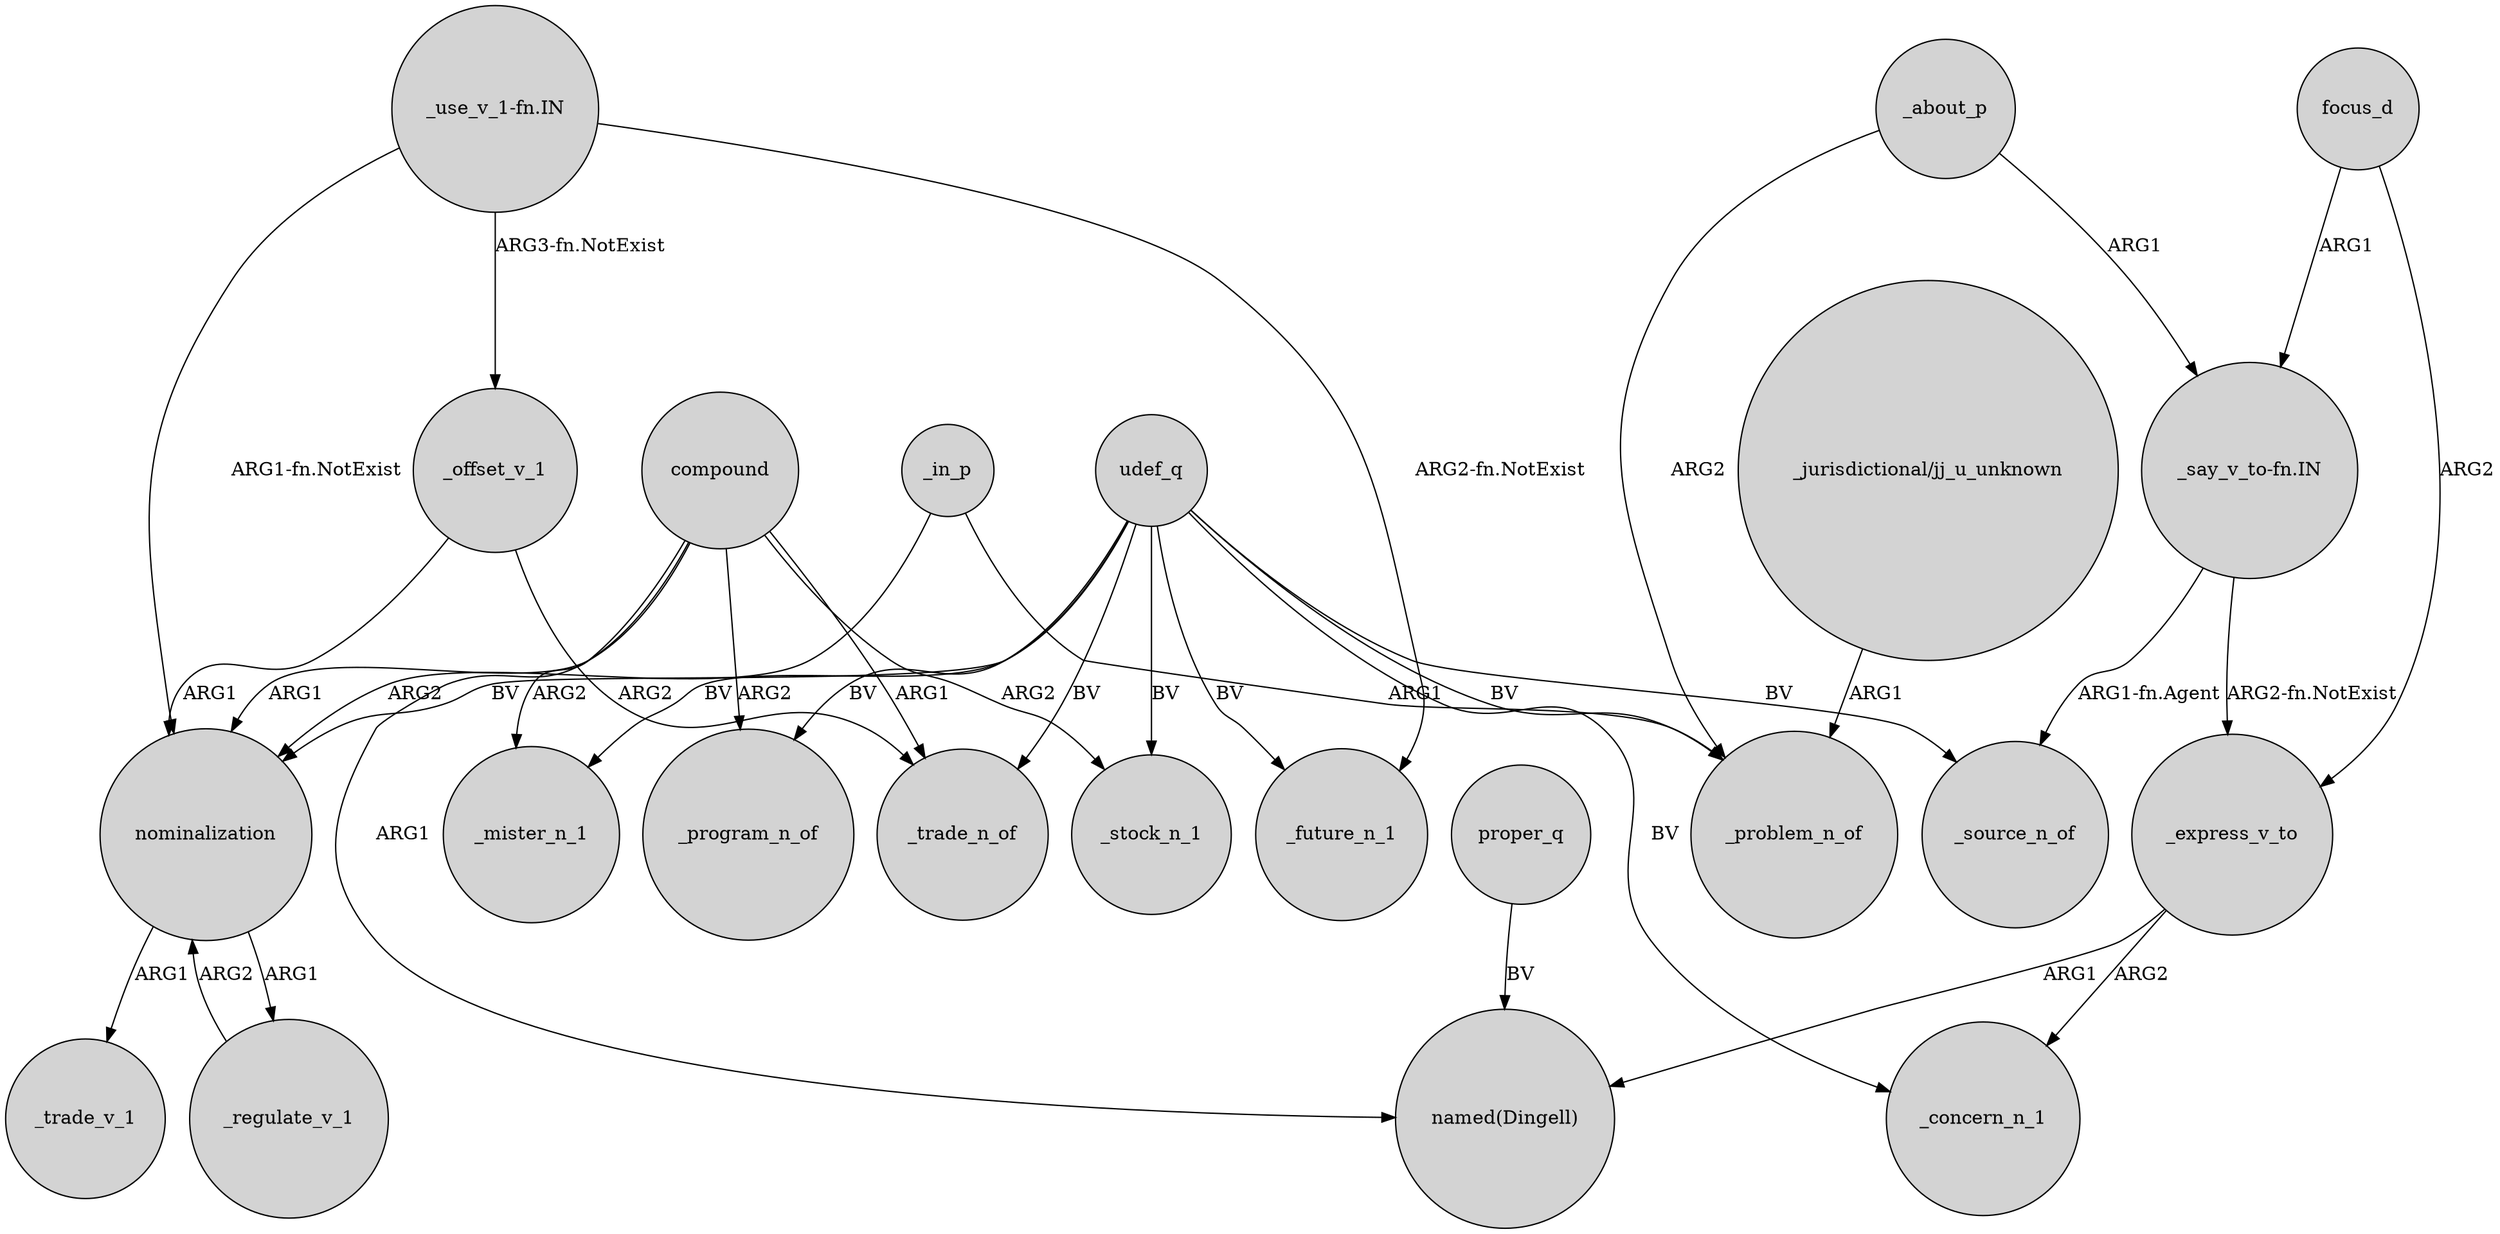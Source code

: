 digraph {
	node [shape=circle style=filled]
	compound -> _program_n_of [label=ARG2]
	udef_q -> _trade_n_of [label=BV]
	_about_p -> "_say_v_to-fn.IN" [label=ARG1]
	proper_q -> "named(Dingell)" [label=BV]
	"_use_v_1-fn.IN" -> _future_n_1 [label="ARG2-fn.NotExist"]
	nominalization -> _regulate_v_1 [label=ARG1]
	compound -> _mister_n_1 [label=ARG2]
	compound -> _trade_n_of [label=ARG1]
	"_jurisdictional/jj_u_unknown" -> _problem_n_of [label=ARG1]
	"_say_v_to-fn.IN" -> _source_n_of [label="ARG1-fn.Agent"]
	_regulate_v_1 -> nominalization [label=ARG2]
	"_use_v_1-fn.IN" -> _offset_v_1 [label="ARG3-fn.NotExist"]
	udef_q -> _mister_n_1 [label=BV]
	udef_q -> _program_n_of [label=BV]
	compound -> "named(Dingell)" [label=ARG1]
	udef_q -> _problem_n_of [label=BV]
	nominalization -> _trade_v_1 [label=ARG1]
	_in_p -> _problem_n_of [label=ARG1]
	compound -> _stock_n_1 [label=ARG2]
	_offset_v_1 -> _trade_n_of [label=ARG2]
	udef_q -> _stock_n_1 [label=BV]
	udef_q -> _concern_n_1 [label=BV]
	_about_p -> _problem_n_of [label=ARG2]
	udef_q -> _future_n_1 [label=BV]
	udef_q -> nominalization [label=BV]
	_express_v_to -> _concern_n_1 [label=ARG2]
	focus_d -> _express_v_to [label=ARG2]
	"_use_v_1-fn.IN" -> nominalization [label="ARG1-fn.NotExist"]
	"_say_v_to-fn.IN" -> _express_v_to [label="ARG2-fn.NotExist"]
	_in_p -> nominalization [label=ARG2]
	udef_q -> _source_n_of [label=BV]
	compound -> nominalization [label=ARG1]
	_offset_v_1 -> nominalization [label=ARG1]
	_express_v_to -> "named(Dingell)" [label=ARG1]
	focus_d -> "_say_v_to-fn.IN" [label=ARG1]
}
